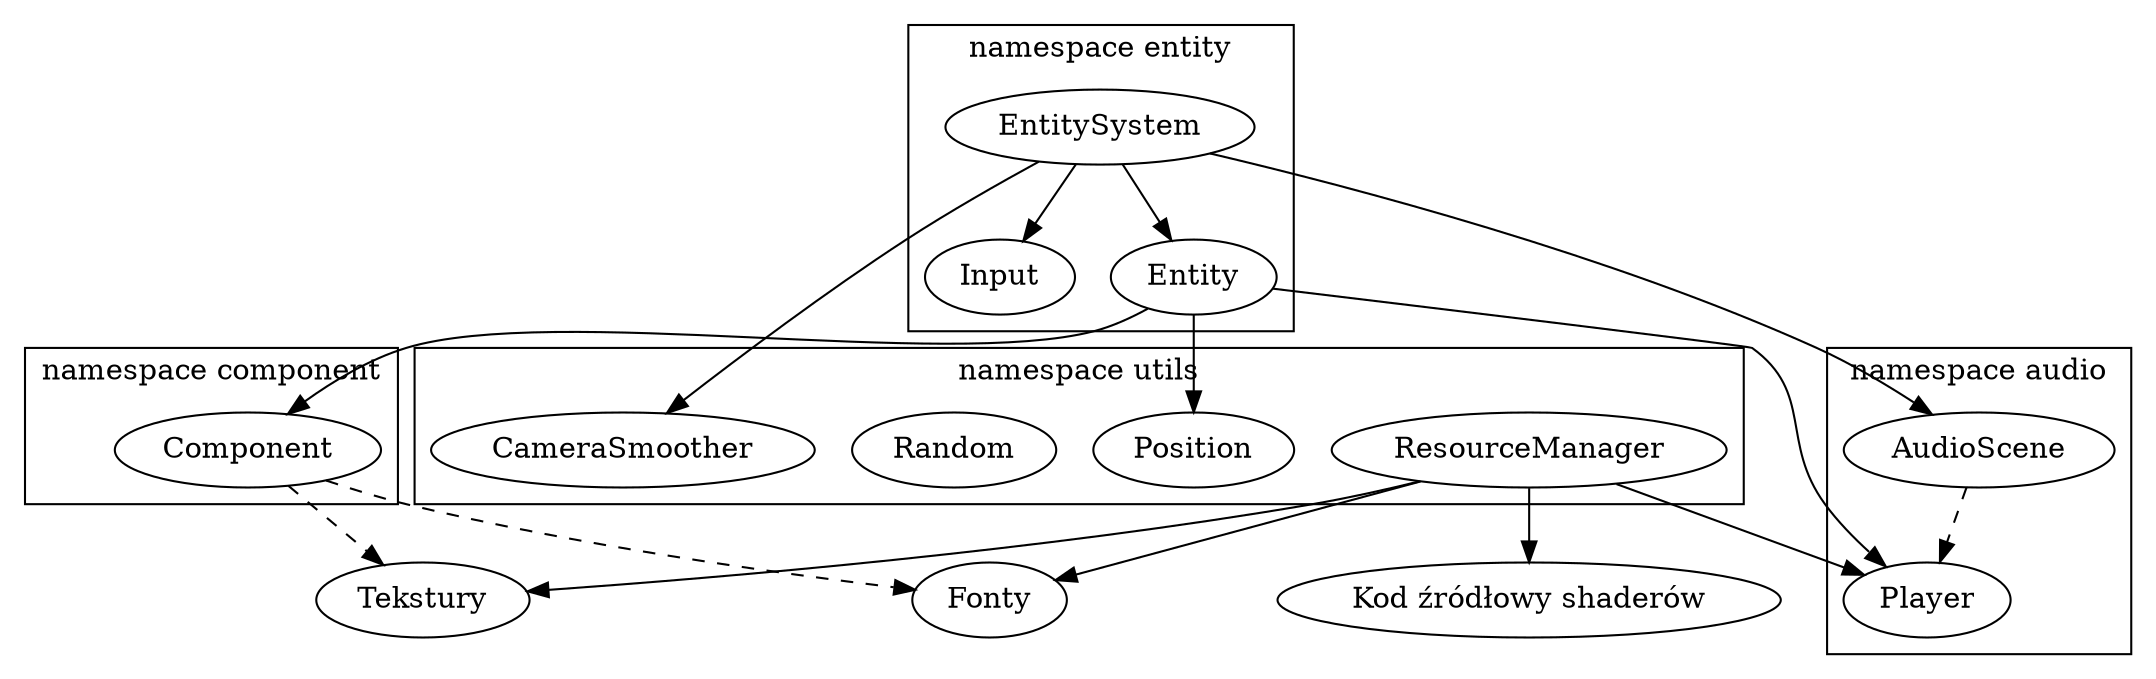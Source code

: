 digraph G {
	//splines="FALSE";
	Tekstury;
	Fonty;
	"Kod źródłowy shaderów";
	subgraph cluster_Entity {
		EntitySystem;
		Input;
		Entity;
		label="namespace entity";
	}
	subgraph cluster_Component {
		Component;
		label="namespace component";
	}
	subgraph cluster_Audio {
		AudioScene;
		Player;
		label="namespace audio";
	}
	subgraph cluster_Utils {
		ResourceManager;
		CameraSmoother;
		Random;
		Position;
		label="namespace utils";
	}
	EntitySystem -> AudioScene;
	EntitySystem -> Input;
	EntitySystem -> Entity;
	EntitySystem -> CameraSmoother;
	Entity -> Component;
	Entity -> Position;
	Entity -> Player;
	ResourceManager -> Player;
	ResourceManager -> Tekstury;
	ResourceManager -> Fonty;
	ResourceManager -> "Kod źródłowy shaderów";
	Component -> Tekstury [style=dashed];
	Component -> Fonty [style=dashed];
	AudioScene -> Player  [style=dashed];
}
